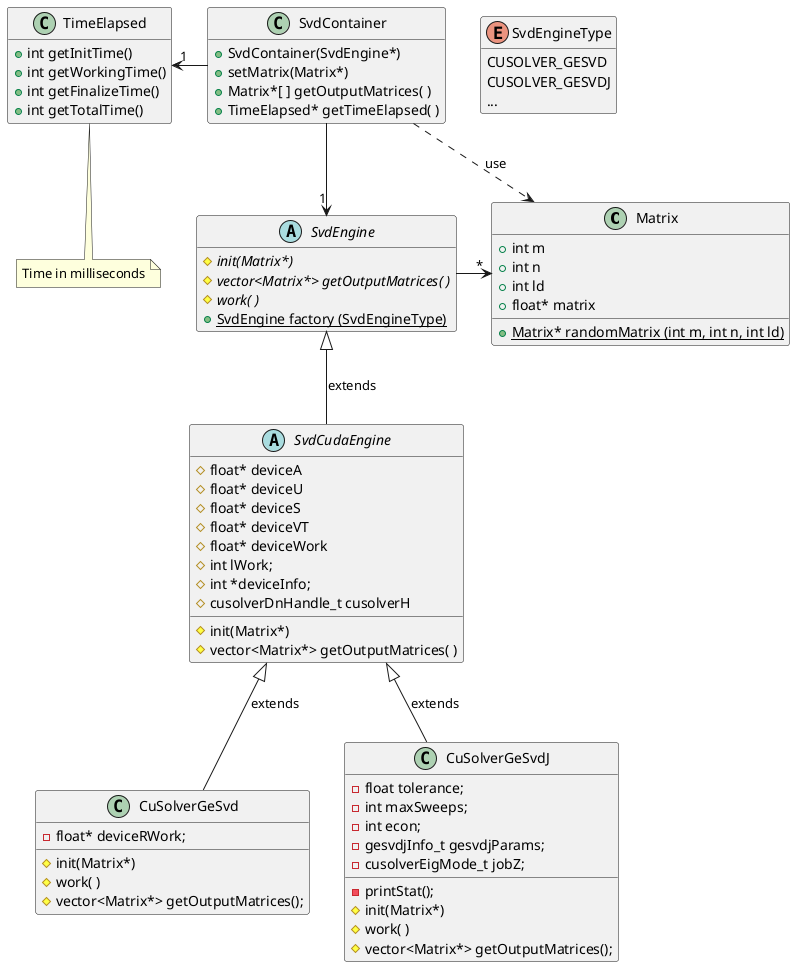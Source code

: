 @startuml diagrammaSVD

class Matrix{
    + int m
    + int n
    + int ld
    + float* matrix
    {static} + Matrix* randomMatrix (int m, int n, int ld)

}

abstract class SvdEngine{
    
    {abstract} # init(Matrix*)
    {abstract} # vector<Matrix*> getOutputMatrices( )
    {abstract} # work( )
    {static} + SvdEngine factory (SvdEngineType)
}

abstract class SvdCudaEngine{

    # float* deviceA
    # float* deviceU
    # float* deviceS
    # float* deviceVT
    # float* deviceWork
    # int lWork;
    # int *deviceInfo;
    # cusolverDnHandle_t cusolverH
    

    #  init(Matrix*)
    #  vector<Matrix*> getOutputMatrices( )
}

enum SvdEngineType{
        CUSOLVER_GESVD
        CUSOLVER_GESVDJ
        ...
}

class CuSolverGeSvd{

    - float* deviceRWork;

    # init(Matrix*)
    # work( )
    # vector<Matrix*> getOutputMatrices();
}

class CuSolverGeSvdJ{

    - float tolerance;
    - int maxSweeps;
    - int econ;
    - gesvdjInfo_t gesvdjParams;
    - cusolverEigMode_t jobZ;

    - printStat();
    # init(Matrix*)
    # work( )
    # vector<Matrix*> getOutputMatrices();
}


class TimeElapsed{
    + int getInitTime()
    + int getWorkingTime()
    + int getFinalizeTime()
    + int getTotalTime()
}

note bottom: Time in milliseconds

class SvdContainer{
    + SvdContainer(SvdEngine*)
    + setMatrix(Matrix*)
    + Matrix*[ ] getOutputMatrices( )
    + TimeElapsed* getTimeElapsed( )
}

SvdContainer ..>  Matrix : use
SvdContainer --> "1" SvdEngine
TimeElapsed "1" <- SvdContainer
SvdEngine -> "*" Matrix
SvdEngine <|-- SvdCudaEngine : extends
SvdCudaEngine <|-- CuSolverGeSvdJ : extends
SvdCudaEngine <|-- CuSolverGeSvd : extends

hide SvdEngine fields
hide TimeElapsed fields
hide SvdContainer fields
hide SvdEngineType methods

@enduml